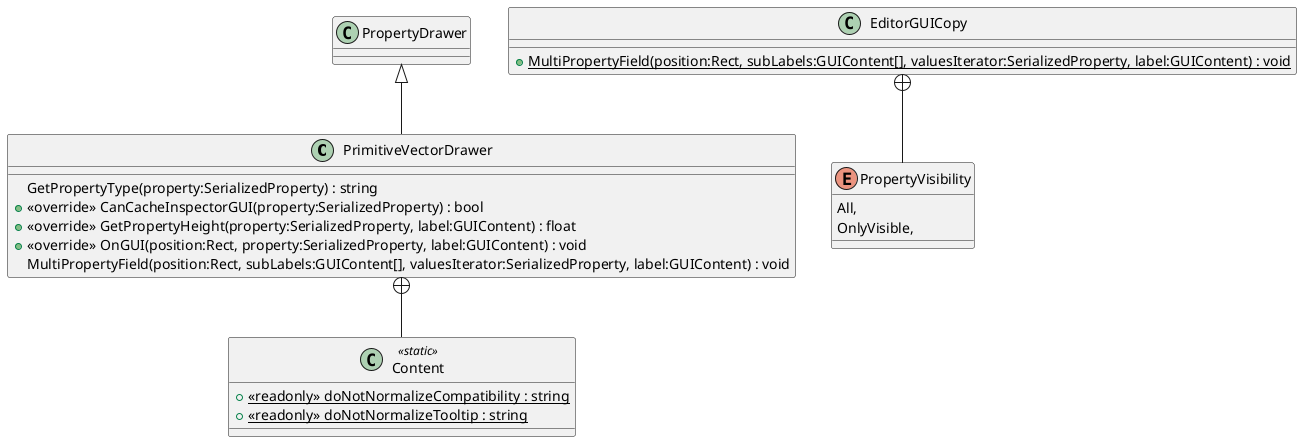 @startuml
class PrimitiveVectorDrawer {
    GetPropertyType(property:SerializedProperty) : string
    + <<override>> CanCacheInspectorGUI(property:SerializedProperty) : bool
    + <<override>> GetPropertyHeight(property:SerializedProperty, label:GUIContent) : float
    + <<override>> OnGUI(position:Rect, property:SerializedProperty, label:GUIContent) : void
    MultiPropertyField(position:Rect, subLabels:GUIContent[], valuesIterator:SerializedProperty, label:GUIContent) : void
}
class EditorGUICopy {
    + {static} MultiPropertyField(position:Rect, subLabels:GUIContent[], valuesIterator:SerializedProperty, label:GUIContent) : void
}
class Content <<static>> {
    + {static} <<readonly>> doNotNormalizeCompatibility : string
    + {static} <<readonly>> doNotNormalizeTooltip : string
}
enum PropertyVisibility {
    All,
    OnlyVisible,
}
PropertyDrawer <|-- PrimitiveVectorDrawer
PrimitiveVectorDrawer +-- Content
EditorGUICopy +-- PropertyVisibility
@enduml
